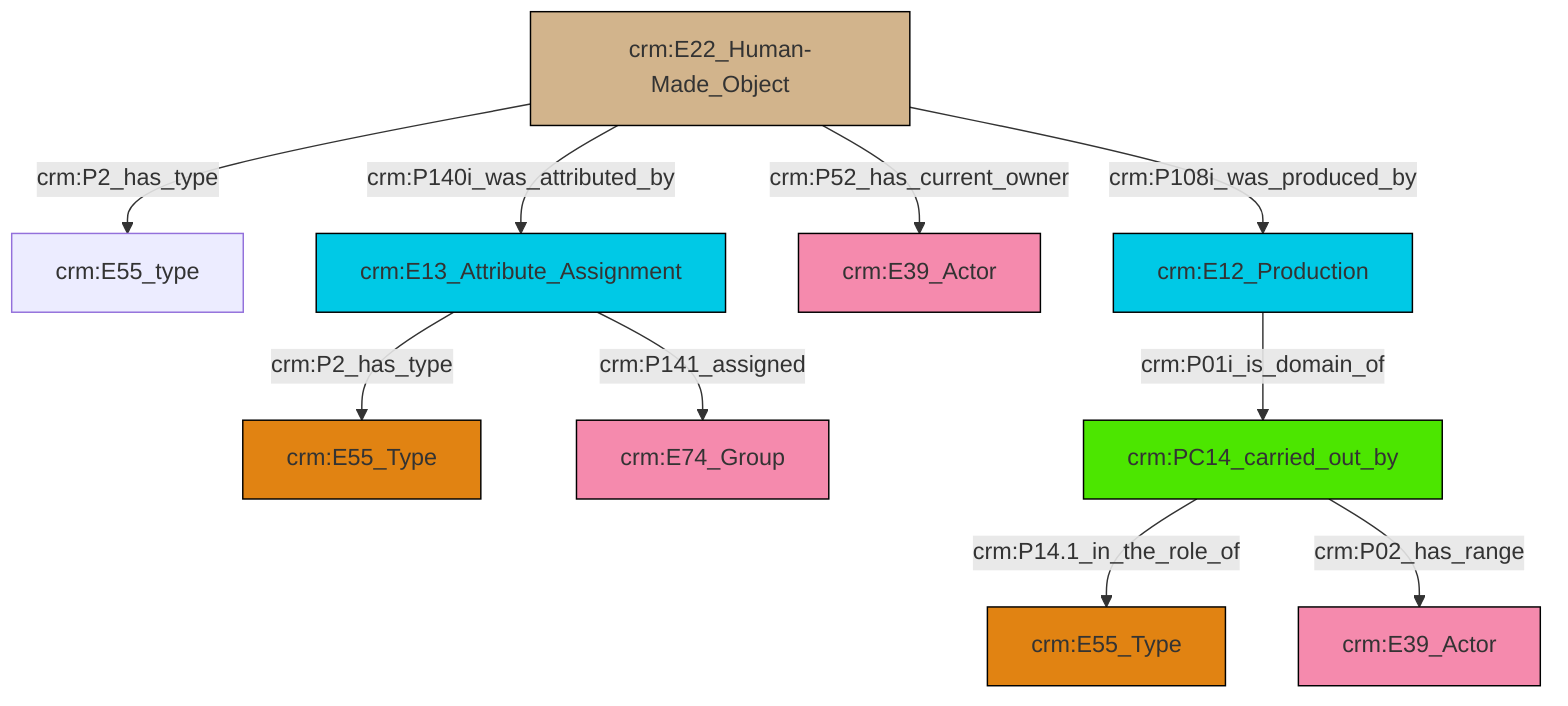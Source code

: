 graph TD
classDef Literal fill:#f2f2f2,stroke:#000000;
classDef CRM_Entity fill:#FFFFFF,stroke:#000000;
classDef Temporal_Entity fill:#00C9E6, stroke:#000000;
classDef Type fill:#E18312, stroke:#000000;
classDef Time-Span fill:#2C9C91, stroke:#000000;
classDef Appellation fill:#FFEB7F, stroke:#000000;
classDef Place fill:#008836, stroke:#000000;
classDef Persistent_Item fill:#B266B2, stroke:#000000;
classDef Conceptual_Object fill:#FFD700, stroke:#000000;
classDef Physical_Thing fill:#D2B48C, stroke:#000000;
classDef Actor fill:#f58aad, stroke:#000000;
classDef PC_Classes fill:#4ce600, stroke:#000000;
classDef Multi fill:#cccccc,stroke:#000000;

0["crm:E13_Attribute_Assignment"]:::Temporal_Entity -->|crm:P2_has_type| 1["crm:E55_Type"]:::Type
6["crm:E22_Human-Made_Object"]:::Physical_Thing -->|crm:P2_has_type| 4["crm:E55_type"]:::Default
8["crm:PC14_carried_out_by"]:::PC_Classes -->|crm:P14.1_in_the_role_of| 9["crm:E55_Type"]:::Type
6["crm:E22_Human-Made_Object"]:::Physical_Thing -->|crm:P140i_was_attributed_by| 0["crm:E13_Attribute_Assignment"]:::Temporal_Entity
6["crm:E22_Human-Made_Object"]:::Physical_Thing -->|crm:P52_has_current_owner| 2["crm:E39_Actor"]:::Actor
8["crm:PC14_carried_out_by"]:::PC_Classes -->|crm:P02_has_range| 12["crm:E39_Actor"]:::Actor
13["crm:E12_Production"]:::Temporal_Entity -->|crm:P01i_is_domain_of| 8["crm:PC14_carried_out_by"]:::PC_Classes
6["crm:E22_Human-Made_Object"]:::Physical_Thing -->|crm:P108i_was_produced_by| 13["crm:E12_Production"]:::Temporal_Entity
0["crm:E13_Attribute_Assignment"]:::Temporal_Entity -->|crm:P141_assigned| 15["crm:E74_Group"]:::Actor